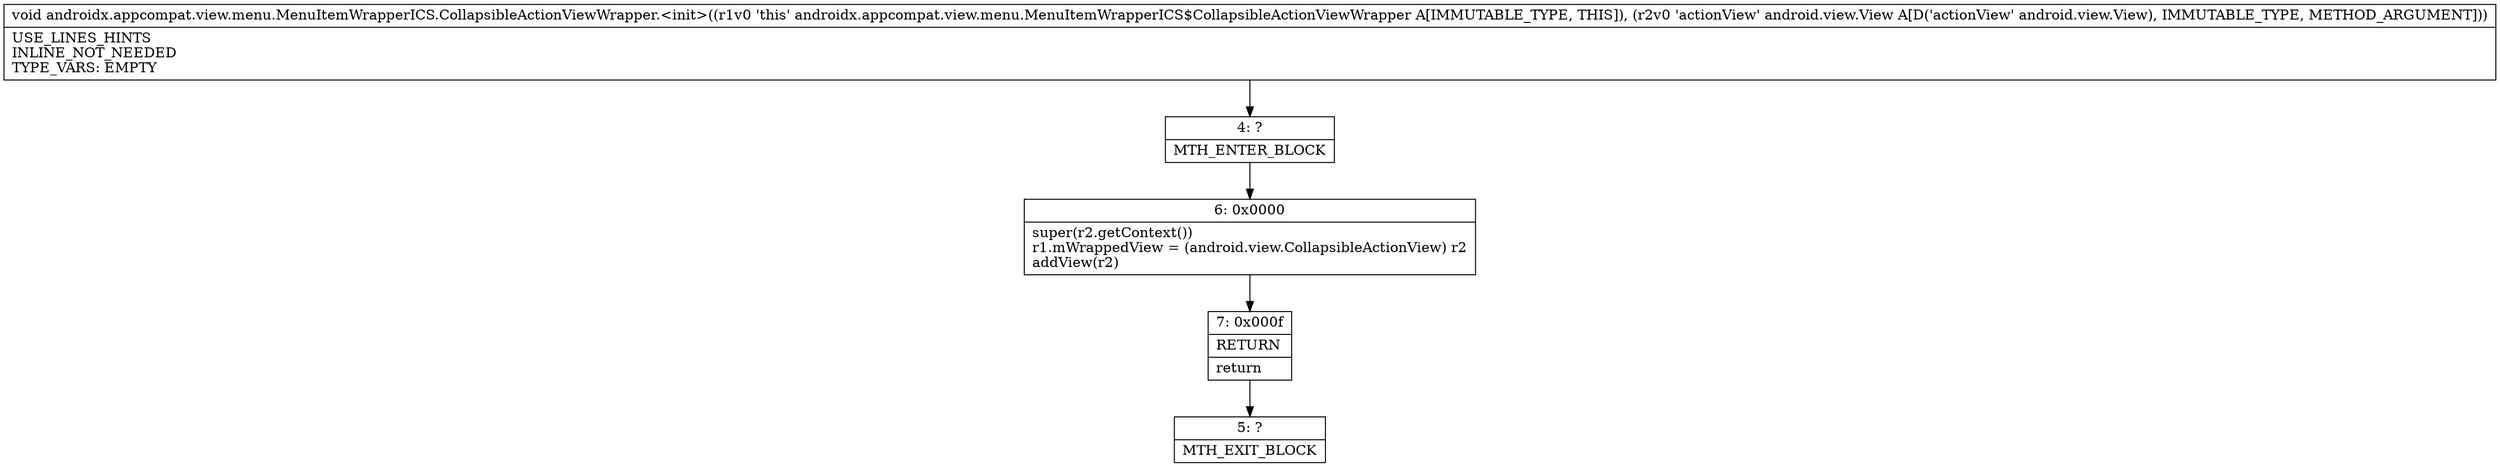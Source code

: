 digraph "CFG forandroidx.appcompat.view.menu.MenuItemWrapperICS.CollapsibleActionViewWrapper.\<init\>(Landroid\/view\/View;)V" {
Node_4 [shape=record,label="{4\:\ ?|MTH_ENTER_BLOCK\l}"];
Node_6 [shape=record,label="{6\:\ 0x0000|super(r2.getContext())\lr1.mWrappedView = (android.view.CollapsibleActionView) r2\laddView(r2)\l}"];
Node_7 [shape=record,label="{7\:\ 0x000f|RETURN\l|return\l}"];
Node_5 [shape=record,label="{5\:\ ?|MTH_EXIT_BLOCK\l}"];
MethodNode[shape=record,label="{void androidx.appcompat.view.menu.MenuItemWrapperICS.CollapsibleActionViewWrapper.\<init\>((r1v0 'this' androidx.appcompat.view.menu.MenuItemWrapperICS$CollapsibleActionViewWrapper A[IMMUTABLE_TYPE, THIS]), (r2v0 'actionView' android.view.View A[D('actionView' android.view.View), IMMUTABLE_TYPE, METHOD_ARGUMENT]))  | USE_LINES_HINTS\lINLINE_NOT_NEEDED\lTYPE_VARS: EMPTY\l}"];
MethodNode -> Node_4;Node_4 -> Node_6;
Node_6 -> Node_7;
Node_7 -> Node_5;
}

